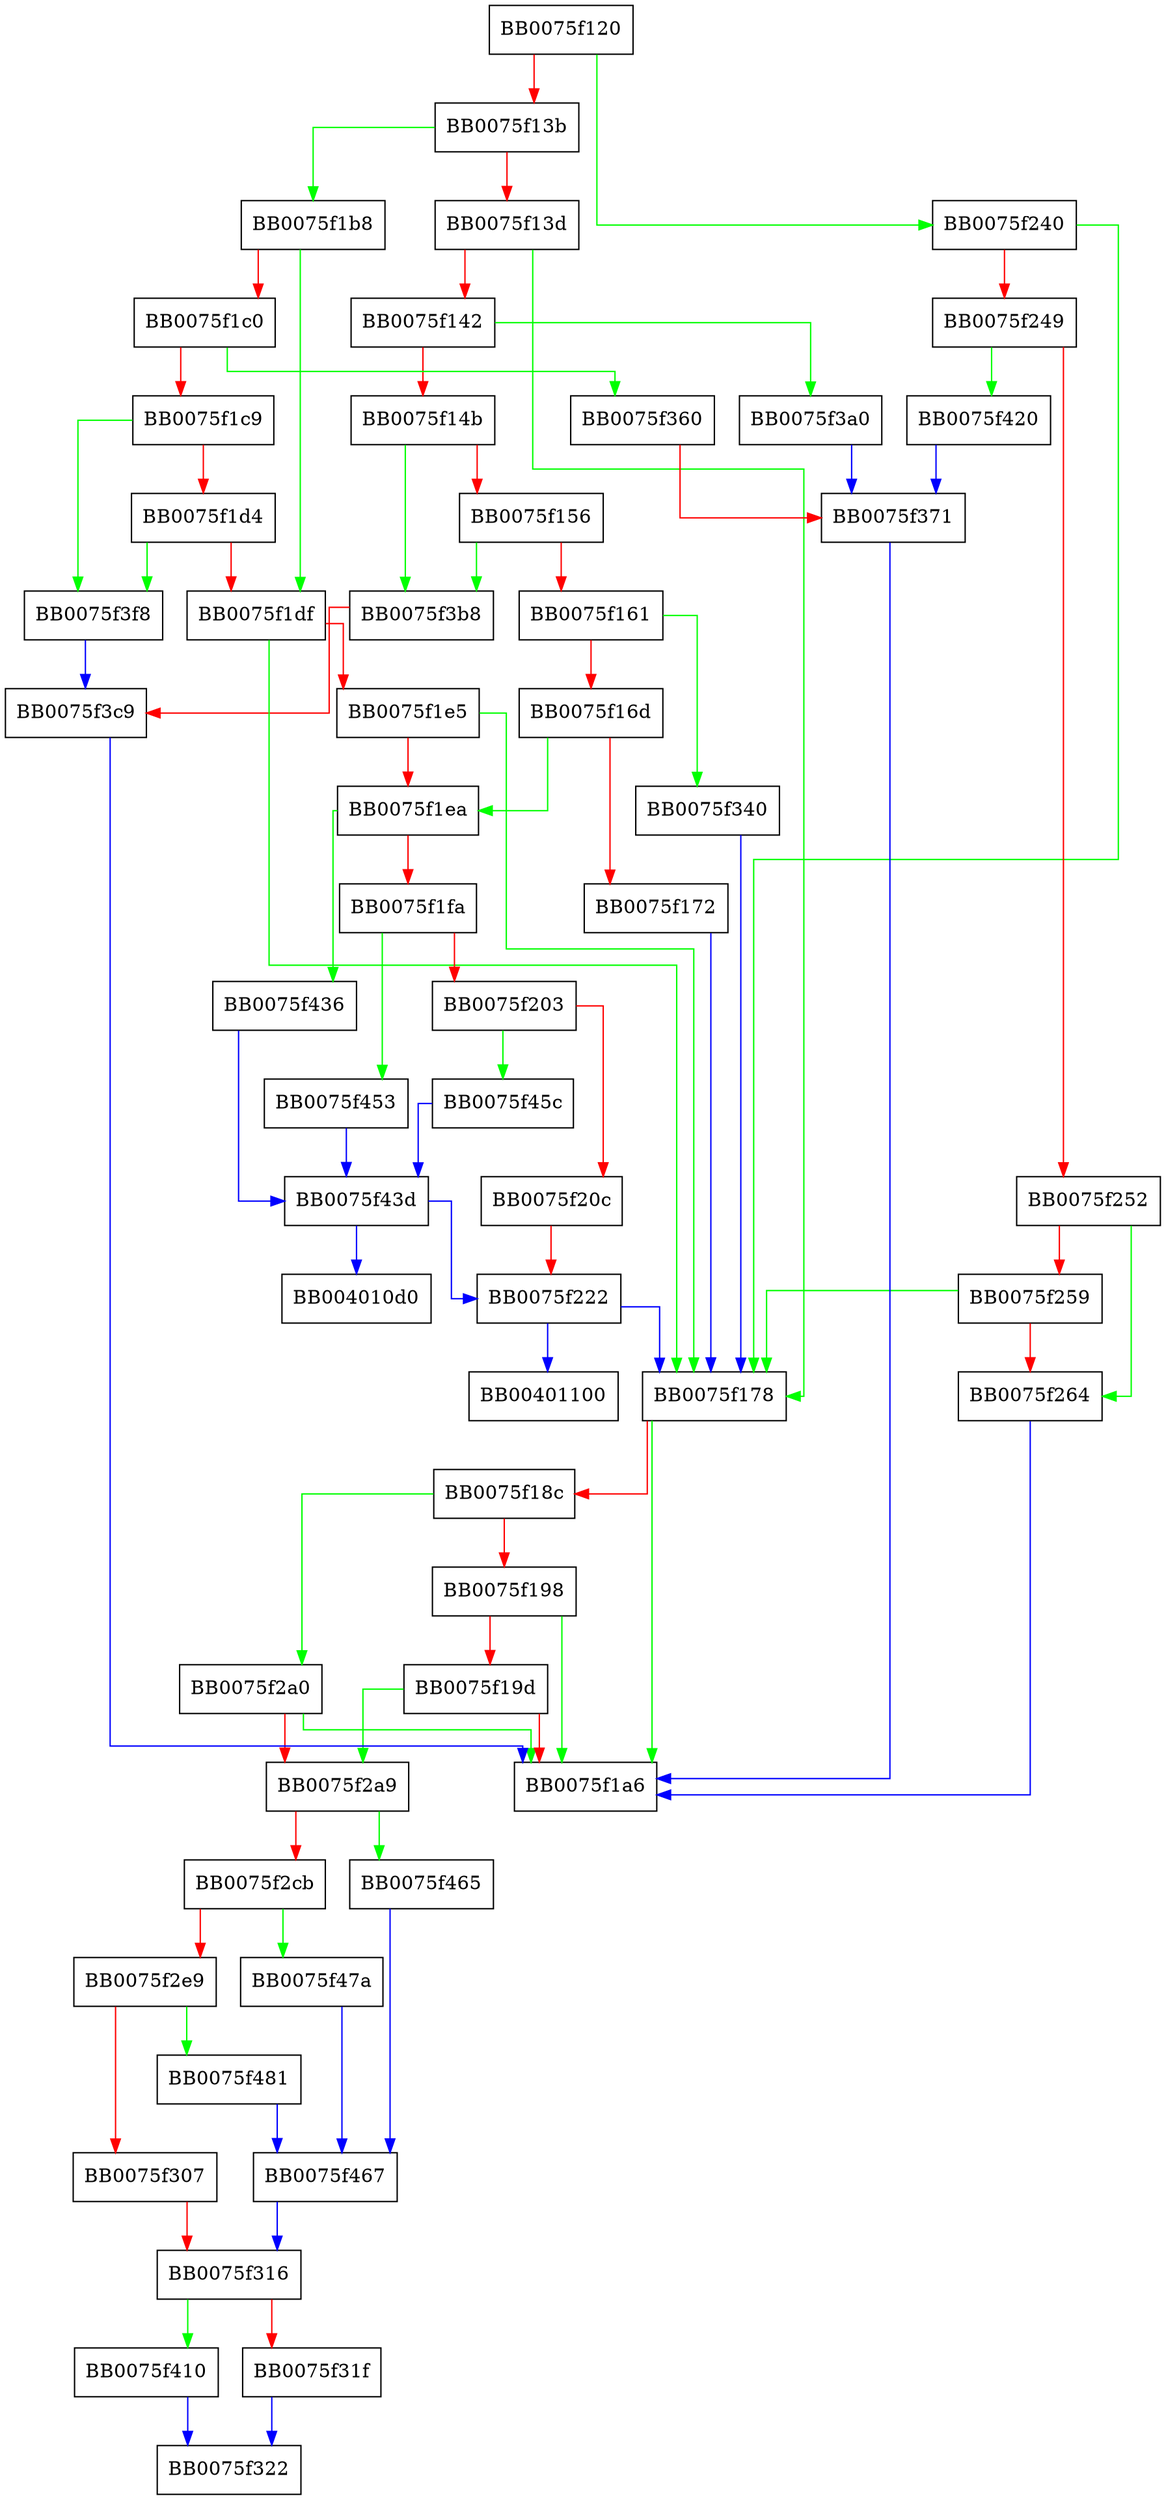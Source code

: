 digraph fix_rsa_pss_saltlen {
  node [shape="box"];
  graph [splines=ortho];
  BB0075f120 -> BB0075f240 [color="green"];
  BB0075f120 -> BB0075f13b [color="red"];
  BB0075f13b -> BB0075f1b8 [color="green"];
  BB0075f13b -> BB0075f13d [color="red"];
  BB0075f13d -> BB0075f178 [color="green"];
  BB0075f13d -> BB0075f142 [color="red"];
  BB0075f142 -> BB0075f3a0 [color="green"];
  BB0075f142 -> BB0075f14b [color="red"];
  BB0075f14b -> BB0075f3b8 [color="green"];
  BB0075f14b -> BB0075f156 [color="red"];
  BB0075f156 -> BB0075f3b8 [color="green"];
  BB0075f156 -> BB0075f161 [color="red"];
  BB0075f161 -> BB0075f340 [color="green"];
  BB0075f161 -> BB0075f16d [color="red"];
  BB0075f16d -> BB0075f1ea [color="green"];
  BB0075f16d -> BB0075f172 [color="red"];
  BB0075f172 -> BB0075f178 [color="blue"];
  BB0075f178 -> BB0075f1a6 [color="green"];
  BB0075f178 -> BB0075f18c [color="red"];
  BB0075f18c -> BB0075f2a0 [color="green"];
  BB0075f18c -> BB0075f198 [color="red"];
  BB0075f198 -> BB0075f1a6 [color="green"];
  BB0075f198 -> BB0075f19d [color="red"];
  BB0075f19d -> BB0075f2a9 [color="green"];
  BB0075f19d -> BB0075f1a6 [color="red"];
  BB0075f1b8 -> BB0075f1df [color="green"];
  BB0075f1b8 -> BB0075f1c0 [color="red"];
  BB0075f1c0 -> BB0075f360 [color="green"];
  BB0075f1c0 -> BB0075f1c9 [color="red"];
  BB0075f1c9 -> BB0075f3f8 [color="green"];
  BB0075f1c9 -> BB0075f1d4 [color="red"];
  BB0075f1d4 -> BB0075f3f8 [color="green"];
  BB0075f1d4 -> BB0075f1df [color="red"];
  BB0075f1df -> BB0075f178 [color="green"];
  BB0075f1df -> BB0075f1e5 [color="red"];
  BB0075f1e5 -> BB0075f178 [color="green"];
  BB0075f1e5 -> BB0075f1ea [color="red"];
  BB0075f1ea -> BB0075f436 [color="green"];
  BB0075f1ea -> BB0075f1fa [color="red"];
  BB0075f1fa -> BB0075f453 [color="green"];
  BB0075f1fa -> BB0075f203 [color="red"];
  BB0075f203 -> BB0075f45c [color="green"];
  BB0075f203 -> BB0075f20c [color="red"];
  BB0075f20c -> BB0075f222 [color="red"];
  BB0075f222 -> BB00401100 [color="blue"];
  BB0075f222 -> BB0075f178 [color="blue"];
  BB0075f240 -> BB0075f178 [color="green"];
  BB0075f240 -> BB0075f249 [color="red"];
  BB0075f249 -> BB0075f420 [color="green"];
  BB0075f249 -> BB0075f252 [color="red"];
  BB0075f252 -> BB0075f264 [color="green"];
  BB0075f252 -> BB0075f259 [color="red"];
  BB0075f259 -> BB0075f178 [color="green"];
  BB0075f259 -> BB0075f264 [color="red"];
  BB0075f264 -> BB0075f1a6 [color="blue"];
  BB0075f2a0 -> BB0075f1a6 [color="green"];
  BB0075f2a0 -> BB0075f2a9 [color="red"];
  BB0075f2a9 -> BB0075f465 [color="green"];
  BB0075f2a9 -> BB0075f2cb [color="red"];
  BB0075f2cb -> BB0075f47a [color="green"];
  BB0075f2cb -> BB0075f2e9 [color="red"];
  BB0075f2e9 -> BB0075f481 [color="green"];
  BB0075f2e9 -> BB0075f307 [color="red"];
  BB0075f307 -> BB0075f316 [color="red"];
  BB0075f316 -> BB0075f410 [color="green"];
  BB0075f316 -> BB0075f31f [color="red"];
  BB0075f31f -> BB0075f322 [color="blue"];
  BB0075f340 -> BB0075f178 [color="blue"];
  BB0075f360 -> BB0075f371 [color="red"];
  BB0075f371 -> BB0075f1a6 [color="blue"];
  BB0075f3a0 -> BB0075f371 [color="blue"];
  BB0075f3b8 -> BB0075f3c9 [color="red"];
  BB0075f3c9 -> BB0075f1a6 [color="blue"];
  BB0075f3f8 -> BB0075f3c9 [color="blue"];
  BB0075f410 -> BB0075f322 [color="blue"];
  BB0075f420 -> BB0075f371 [color="blue"];
  BB0075f436 -> BB0075f43d [color="blue"];
  BB0075f43d -> BB004010d0 [color="blue"];
  BB0075f43d -> BB0075f222 [color="blue"];
  BB0075f453 -> BB0075f43d [color="blue"];
  BB0075f45c -> BB0075f43d [color="blue"];
  BB0075f465 -> BB0075f467 [color="blue"];
  BB0075f467 -> BB0075f316 [color="blue"];
  BB0075f47a -> BB0075f467 [color="blue"];
  BB0075f481 -> BB0075f467 [color="blue"];
}